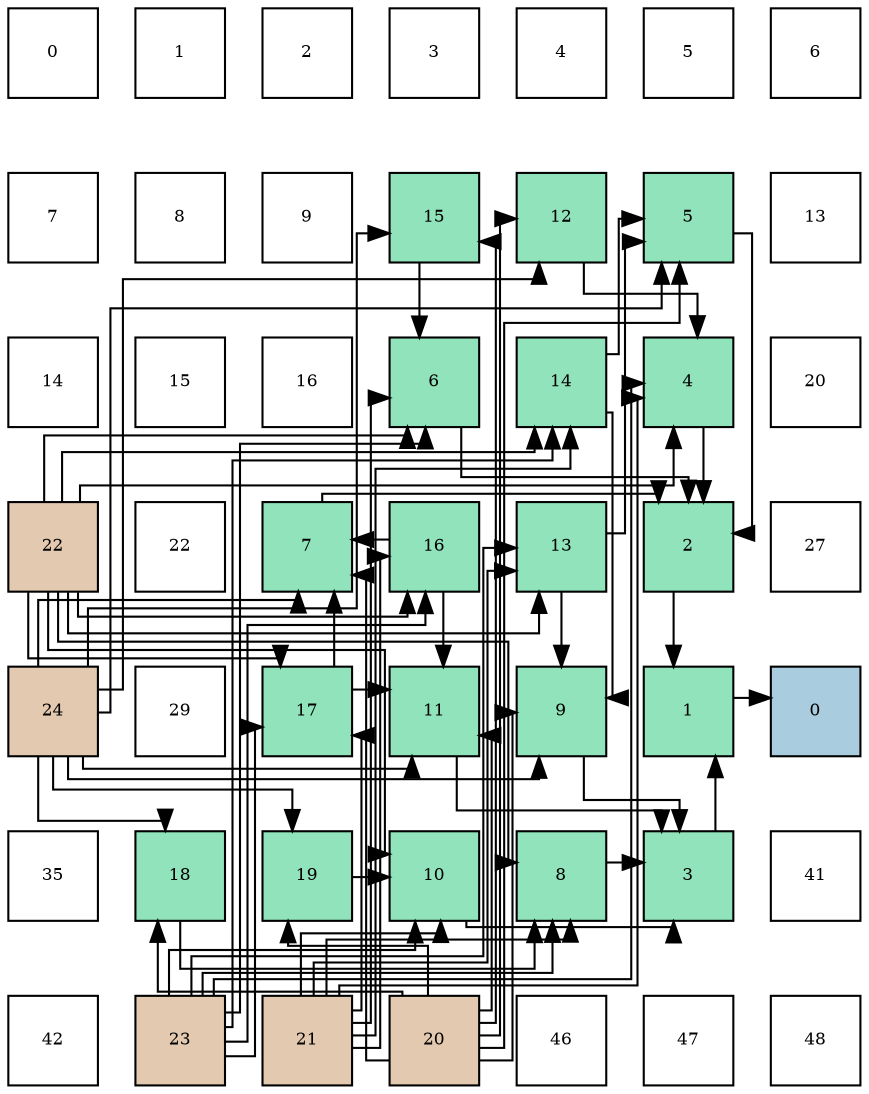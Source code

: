 digraph layout{
 rankdir=TB;
 splines=ortho;
 node [style=filled shape=square fixedsize=true width=0.6];
0[label="0", fontsize=8, fillcolor="#ffffff"];
1[label="1", fontsize=8, fillcolor="#ffffff"];
2[label="2", fontsize=8, fillcolor="#ffffff"];
3[label="3", fontsize=8, fillcolor="#ffffff"];
4[label="4", fontsize=8, fillcolor="#ffffff"];
5[label="5", fontsize=8, fillcolor="#ffffff"];
6[label="6", fontsize=8, fillcolor="#ffffff"];
7[label="7", fontsize=8, fillcolor="#ffffff"];
8[label="8", fontsize=8, fillcolor="#ffffff"];
9[label="9", fontsize=8, fillcolor="#ffffff"];
10[label="15", fontsize=8, fillcolor="#91e3bb"];
11[label="12", fontsize=8, fillcolor="#91e3bb"];
12[label="5", fontsize=8, fillcolor="#91e3bb"];
13[label="13", fontsize=8, fillcolor="#ffffff"];
14[label="14", fontsize=8, fillcolor="#ffffff"];
15[label="15", fontsize=8, fillcolor="#ffffff"];
16[label="16", fontsize=8, fillcolor="#ffffff"];
17[label="6", fontsize=8, fillcolor="#91e3bb"];
18[label="14", fontsize=8, fillcolor="#91e3bb"];
19[label="4", fontsize=8, fillcolor="#91e3bb"];
20[label="20", fontsize=8, fillcolor="#ffffff"];
21[label="22", fontsize=8, fillcolor="#e3c9af"];
22[label="22", fontsize=8, fillcolor="#ffffff"];
23[label="7", fontsize=8, fillcolor="#91e3bb"];
24[label="16", fontsize=8, fillcolor="#91e3bb"];
25[label="13", fontsize=8, fillcolor="#91e3bb"];
26[label="2", fontsize=8, fillcolor="#91e3bb"];
27[label="27", fontsize=8, fillcolor="#ffffff"];
28[label="24", fontsize=8, fillcolor="#e3c9af"];
29[label="29", fontsize=8, fillcolor="#ffffff"];
30[label="17", fontsize=8, fillcolor="#91e3bb"];
31[label="11", fontsize=8, fillcolor="#91e3bb"];
32[label="9", fontsize=8, fillcolor="#91e3bb"];
33[label="1", fontsize=8, fillcolor="#91e3bb"];
34[label="0", fontsize=8, fillcolor="#a9ccde"];
35[label="35", fontsize=8, fillcolor="#ffffff"];
36[label="18", fontsize=8, fillcolor="#91e3bb"];
37[label="19", fontsize=8, fillcolor="#91e3bb"];
38[label="10", fontsize=8, fillcolor="#91e3bb"];
39[label="8", fontsize=8, fillcolor="#91e3bb"];
40[label="3", fontsize=8, fillcolor="#91e3bb"];
41[label="41", fontsize=8, fillcolor="#ffffff"];
42[label="42", fontsize=8, fillcolor="#ffffff"];
43[label="23", fontsize=8, fillcolor="#e3c9af"];
44[label="21", fontsize=8, fillcolor="#e3c9af"];
45[label="20", fontsize=8, fillcolor="#e3c9af"];
46[label="46", fontsize=8, fillcolor="#ffffff"];
47[label="47", fontsize=8, fillcolor="#ffffff"];
48[label="48", fontsize=8, fillcolor="#ffffff"];
edge [constraint=false, style=vis];33 -> 34;
26 -> 33;
40 -> 33;
19 -> 26;
12 -> 26;
17 -> 26;
23 -> 26;
39 -> 40;
32 -> 40;
38 -> 40;
31 -> 40;
11 -> 19;
44 -> 19;
21 -> 19;
43 -> 19;
25 -> 12;
18 -> 12;
45 -> 12;
28 -> 12;
10 -> 17;
44 -> 17;
21 -> 17;
43 -> 17;
24 -> 23;
30 -> 23;
45 -> 23;
28 -> 23;
36 -> 39;
44 -> 39;
21 -> 39;
43 -> 39;
25 -> 32;
18 -> 32;
45 -> 32;
28 -> 32;
37 -> 38;
44 -> 38;
21 -> 38;
43 -> 38;
24 -> 31;
30 -> 31;
45 -> 31;
28 -> 31;
45 -> 11;
28 -> 11;
44 -> 25;
21 -> 25;
43 -> 25;
44 -> 18;
21 -> 18;
43 -> 18;
45 -> 10;
28 -> 10;
44 -> 24;
21 -> 24;
43 -> 24;
44 -> 30;
21 -> 30;
43 -> 30;
45 -> 36;
28 -> 36;
45 -> 37;
28 -> 37;
edge [constraint=true, style=invis];
0 -> 7 -> 14 -> 21 -> 28 -> 35 -> 42;
1 -> 8 -> 15 -> 22 -> 29 -> 36 -> 43;
2 -> 9 -> 16 -> 23 -> 30 -> 37 -> 44;
3 -> 10 -> 17 -> 24 -> 31 -> 38 -> 45;
4 -> 11 -> 18 -> 25 -> 32 -> 39 -> 46;
5 -> 12 -> 19 -> 26 -> 33 -> 40 -> 47;
6 -> 13 -> 20 -> 27 -> 34 -> 41 -> 48;
rank = same {0 -> 1 -> 2 -> 3 -> 4 -> 5 -> 6};
rank = same {7 -> 8 -> 9 -> 10 -> 11 -> 12 -> 13};
rank = same {14 -> 15 -> 16 -> 17 -> 18 -> 19 -> 20};
rank = same {21 -> 22 -> 23 -> 24 -> 25 -> 26 -> 27};
rank = same {28 -> 29 -> 30 -> 31 -> 32 -> 33 -> 34};
rank = same {35 -> 36 -> 37 -> 38 -> 39 -> 40 -> 41};
rank = same {42 -> 43 -> 44 -> 45 -> 46 -> 47 -> 48};
}